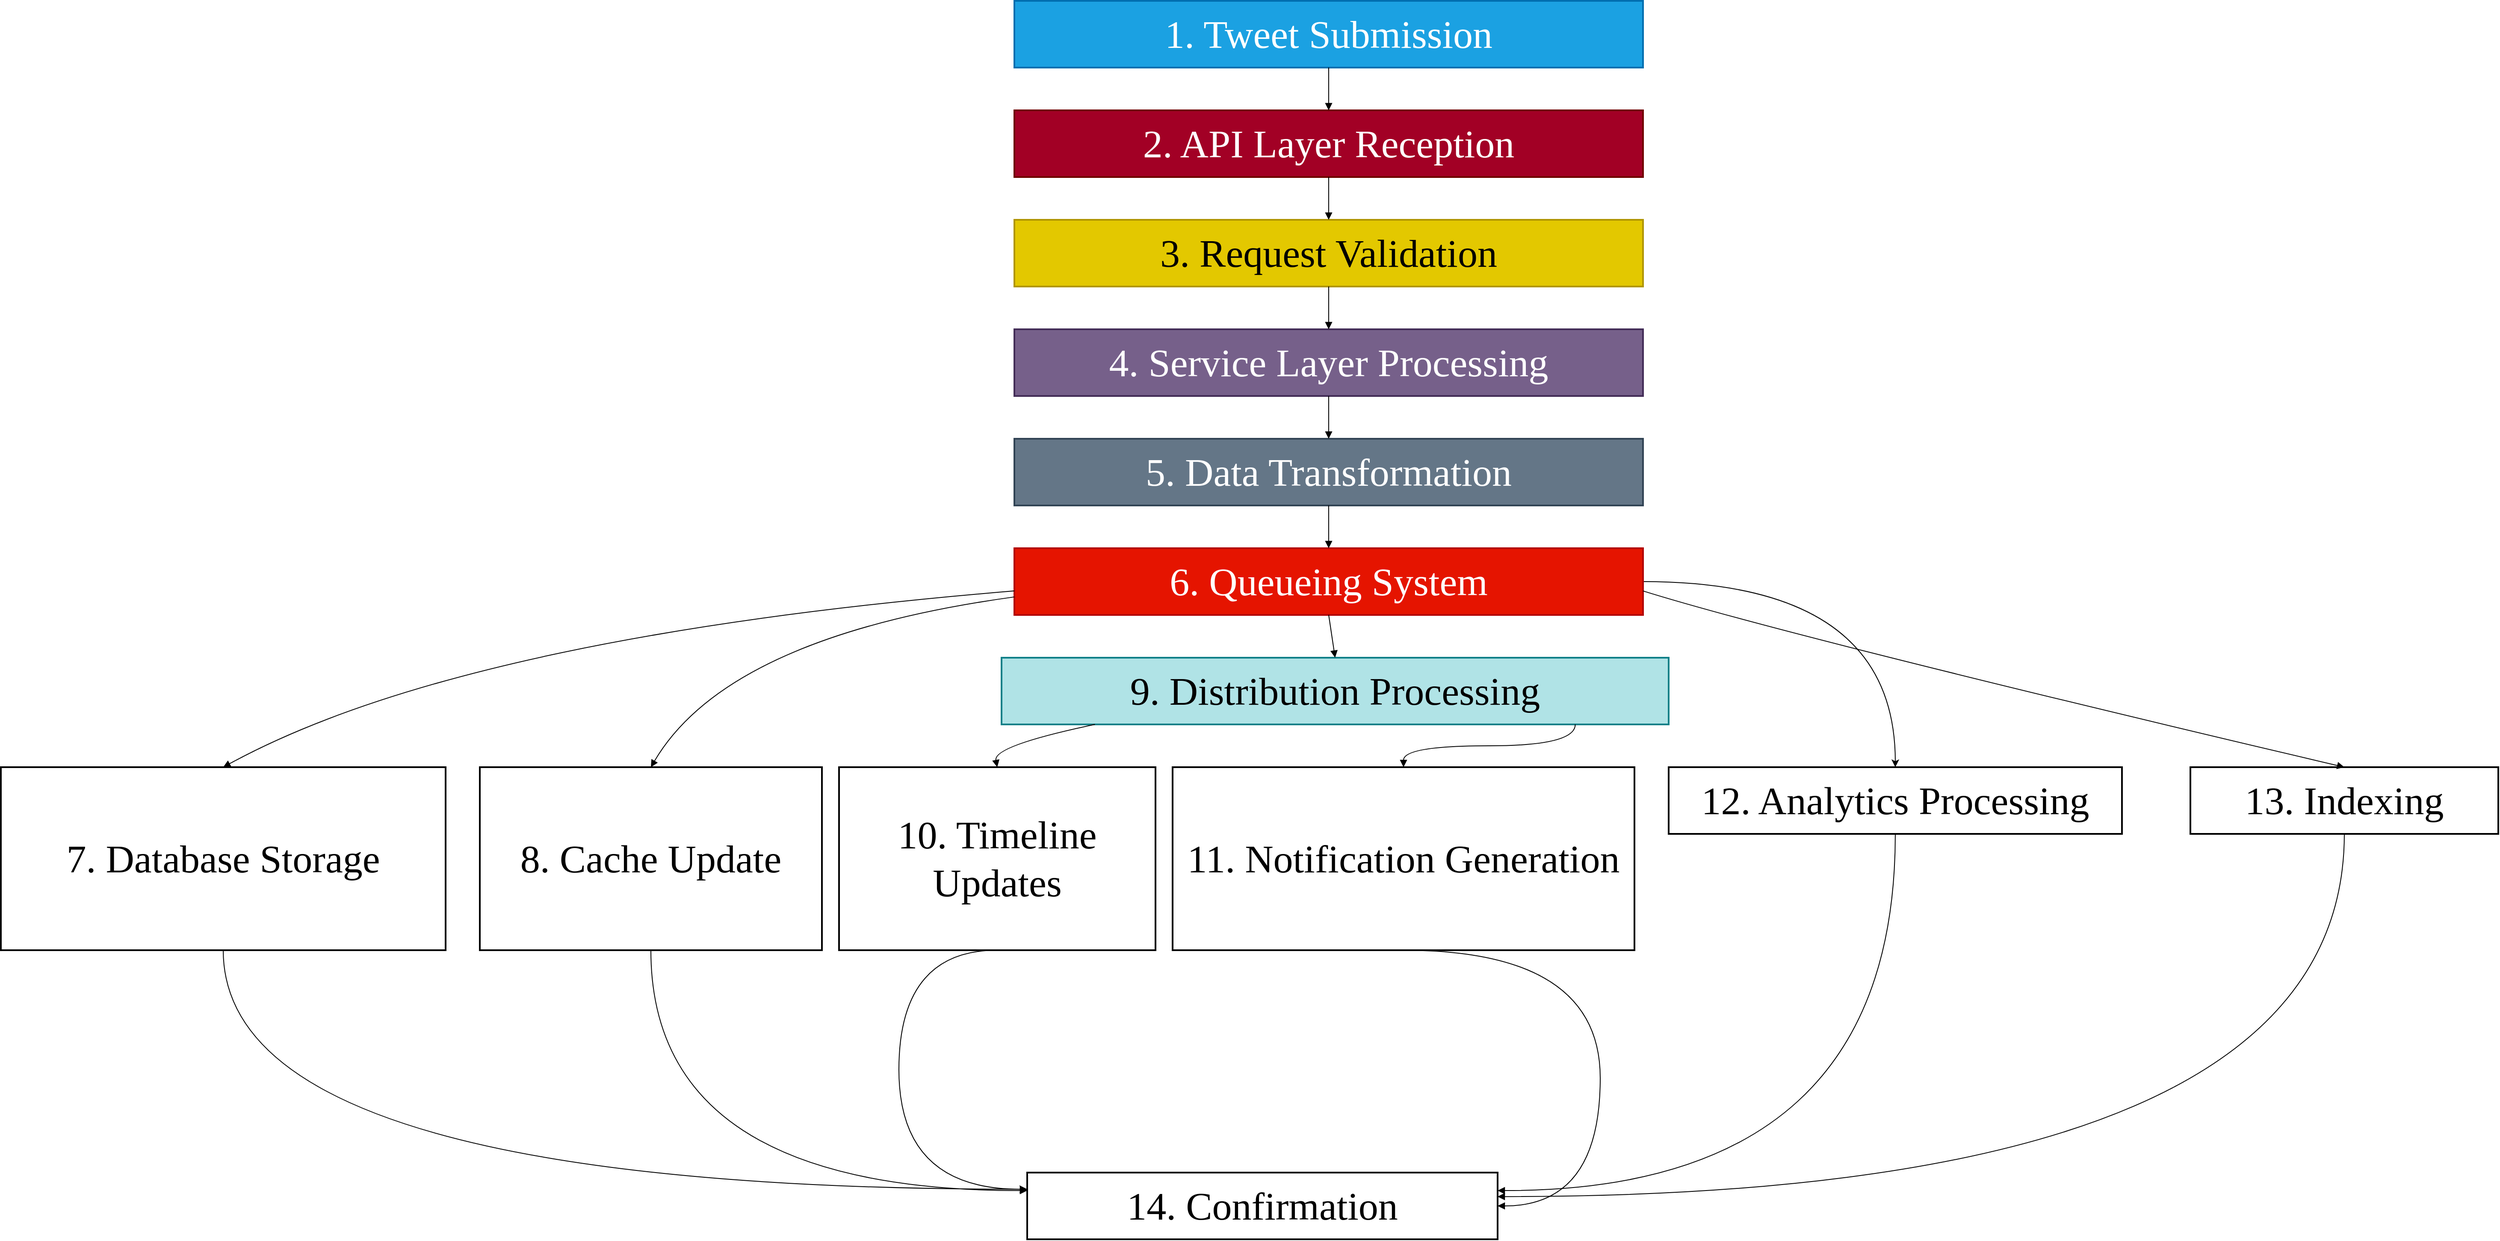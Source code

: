 <mxfile version="26.2.14">
  <diagram name="Page-1" id="IUfqGNqF_nU_3NrTcYip">
    <mxGraphModel dx="1981" dy="1959" grid="1" gridSize="10" guides="1" tooltips="1" connect="1" arrows="1" fold="1" page="1" pageScale="1" pageWidth="3000" pageHeight="3000" background="light-dark(#FFFFFF,#000000)" math="0" shadow="0">
      <root>
        <mxCell id="0" />
        <mxCell id="1" parent="0" />
        <mxCell id="zjnKQ3IpLmYWNhm0Xe3--1" value="1. Tweet Submission" style="whiteSpace=wrap;strokeWidth=2;fontSize=46;fontFamily=Gloria Hallelujah;fontSource=https%3A%2F%2Ffonts.googleapis.com%2Fcss%3Ffamily%3DGloria%2BHallelujah;labelBackgroundColor=none;fillColor=#1ba1e2;fontColor=#ffffff;strokeColor=#006EAF;" vertex="1" parent="1">
          <mxGeometry x="1225" y="80" width="735" height="78" as="geometry" />
        </mxCell>
        <mxCell id="zjnKQ3IpLmYWNhm0Xe3--2" value="2. API Layer Reception" style="whiteSpace=wrap;strokeWidth=2;fontSize=46;fontFamily=Gloria Hallelujah;fontSource=https%3A%2F%2Ffonts.googleapis.com%2Fcss%3Ffamily%3DGloria%2BHallelujah;labelBackgroundColor=none;fillColor=#a20025;fontColor=#ffffff;strokeColor=#6F0000;" vertex="1" parent="1">
          <mxGeometry x="1225" y="208" width="735" height="78" as="geometry" />
        </mxCell>
        <mxCell id="zjnKQ3IpLmYWNhm0Xe3--3" value="3. Request Validation" style="whiteSpace=wrap;strokeWidth=2;fontSize=46;fontFamily=Gloria Hallelujah;fontSource=https%3A%2F%2Ffonts.googleapis.com%2Fcss%3Ffamily%3DGloria%2BHallelujah;labelBackgroundColor=none;strokeColor=#B09500;align=center;verticalAlign=middle;fontColor=#000000;fillColor=#e3c800;" vertex="1" parent="1">
          <mxGeometry x="1225" y="336" width="735" height="78" as="geometry" />
        </mxCell>
        <mxCell id="zjnKQ3IpLmYWNhm0Xe3--4" value="4. Service Layer Processing" style="whiteSpace=wrap;strokeWidth=2;fontSize=46;fontFamily=Gloria Hallelujah;fontSource=https%3A%2F%2Ffonts.googleapis.com%2Fcss%3Ffamily%3DGloria%2BHallelujah;labelBackgroundColor=none;strokeColor=#432D57;align=center;verticalAlign=middle;fontColor=#ffffff;fillColor=#76608a;" vertex="1" parent="1">
          <mxGeometry x="1225" y="464" width="735" height="78" as="geometry" />
        </mxCell>
        <mxCell id="zjnKQ3IpLmYWNhm0Xe3--5" value="5. Data Transformation" style="whiteSpace=wrap;strokeWidth=2;fontSize=46;fontFamily=Gloria Hallelujah;fontSource=https%3A%2F%2Ffonts.googleapis.com%2Fcss%3Ffamily%3DGloria%2BHallelujah;labelBackgroundColor=none;strokeColor=#314354;align=center;verticalAlign=middle;fontColor=#ffffff;fillColor=#647687;" vertex="1" parent="1">
          <mxGeometry x="1225" y="592" width="735" height="78" as="geometry" />
        </mxCell>
        <mxCell id="zjnKQ3IpLmYWNhm0Xe3--33" style="edgeStyle=orthogonalEdgeStyle;rounded=0;orthogonalLoop=1;jettySize=auto;html=1;exitX=1;exitY=0.5;exitDx=0;exitDy=0;entryX=0.5;entryY=0;entryDx=0;entryDy=0;curved=1;fontFamily=Gloria Hallelujah;fontSource=https%3A%2F%2Ffonts.googleapis.com%2Fcss%3Ffamily%3DGloria%2BHallelujah;labelBackgroundColor=light-dark(#FFFFFF,#000000);" edge="1" parent="1" source="zjnKQ3IpLmYWNhm0Xe3--6" target="zjnKQ3IpLmYWNhm0Xe3--12">
          <mxGeometry relative="1" as="geometry" />
        </mxCell>
        <mxCell id="zjnKQ3IpLmYWNhm0Xe3--6" value="6. Queueing System" style="whiteSpace=wrap;strokeWidth=2;fontSize=46;fontFamily=Gloria Hallelujah;fontSource=https%3A%2F%2Ffonts.googleapis.com%2Fcss%3Ffamily%3DGloria%2BHallelujah;labelBackgroundColor=none;strokeColor=#B20000;align=center;verticalAlign=middle;fontColor=#ffffff;fillColor=#e51400;" vertex="1" parent="1">
          <mxGeometry x="1225" y="720" width="735" height="78" as="geometry" />
        </mxCell>
        <mxCell id="zjnKQ3IpLmYWNhm0Xe3--34" style="edgeStyle=orthogonalEdgeStyle;rounded=0;orthogonalLoop=1;jettySize=auto;html=1;exitX=0.5;exitY=1;exitDx=0;exitDy=0;entryX=0;entryY=0.25;entryDx=0;entryDy=0;curved=1;fontFamily=Gloria Hallelujah;fontSource=https%3A%2F%2Ffonts.googleapis.com%2Fcss%3Ffamily%3DGloria%2BHallelujah;labelBackgroundColor=light-dark(#FFFFFF,#000000);" edge="1" parent="1" source="zjnKQ3IpLmYWNhm0Xe3--7" target="zjnKQ3IpLmYWNhm0Xe3--14">
          <mxGeometry relative="1" as="geometry" />
        </mxCell>
        <mxCell id="zjnKQ3IpLmYWNhm0Xe3--7" value="7. Database Storage" style="whiteSpace=wrap;strokeWidth=2;fontSize=46;fontFamily=Gloria Hallelujah;fontSource=https%3A%2F%2Ffonts.googleapis.com%2Fcss%3Ffamily%3DGloria%2BHallelujah;labelBackgroundColor=none;strokeColor=default;align=center;verticalAlign=middle;fontColor=default;fillColor=default;" vertex="1" parent="1">
          <mxGeometry x="40" y="976" width="520" height="214" as="geometry" />
        </mxCell>
        <mxCell id="zjnKQ3IpLmYWNhm0Xe3--8" value="8. Cache Update" style="whiteSpace=wrap;strokeWidth=2;fontSize=46;fontFamily=Gloria Hallelujah;fontSource=https%3A%2F%2Ffonts.googleapis.com%2Fcss%3Ffamily%3DGloria%2BHallelujah;labelBackgroundColor=none;strokeColor=default;align=center;verticalAlign=middle;fontColor=default;fillColor=default;" vertex="1" parent="1">
          <mxGeometry x="600" y="976" width="400" height="214" as="geometry" />
        </mxCell>
        <mxCell id="zjnKQ3IpLmYWNhm0Xe3--9" value="9. Distribution Processing" style="whiteSpace=wrap;strokeWidth=2;fontSize=46;fontFamily=Gloria Hallelujah;fontSource=https%3A%2F%2Ffonts.googleapis.com%2Fcss%3Ffamily%3DGloria%2BHallelujah;labelBackgroundColor=none;strokeColor=#0e8088;align=center;verticalAlign=middle;fillColor=#b0e3e6;" vertex="1" parent="1">
          <mxGeometry x="1210" y="848" width="780" height="78" as="geometry" />
        </mxCell>
        <mxCell id="zjnKQ3IpLmYWNhm0Xe3--10" value="10. Timeline Updates" style="whiteSpace=wrap;strokeWidth=2;fontSize=46;fontFamily=Gloria Hallelujah;fontSource=https%3A%2F%2Ffonts.googleapis.com%2Fcss%3Ffamily%3DGloria%2BHallelujah;labelBackgroundColor=none;strokeColor=default;align=center;verticalAlign=middle;fontColor=default;fillColor=default;" vertex="1" parent="1">
          <mxGeometry x="1020" y="976" width="370" height="214" as="geometry" />
        </mxCell>
        <mxCell id="zjnKQ3IpLmYWNhm0Xe3--11" value="11. Notification Generation" style="whiteSpace=wrap;strokeWidth=2;fontSize=46;fontFamily=Gloria Hallelujah;fontSource=https%3A%2F%2Ffonts.googleapis.com%2Fcss%3Ffamily%3DGloria%2BHallelujah;labelBackgroundColor=none;strokeColor=default;align=center;verticalAlign=middle;fontColor=default;fillColor=default;" vertex="1" parent="1">
          <mxGeometry x="1410" y="976" width="540" height="214" as="geometry" />
        </mxCell>
        <mxCell id="zjnKQ3IpLmYWNhm0Xe3--12" value="12. Analytics Processing" style="whiteSpace=wrap;strokeWidth=2;fontSize=46;fontFamily=Gloria Hallelujah;fontSource=https%3A%2F%2Ffonts.googleapis.com%2Fcss%3Ffamily%3DGloria%2BHallelujah;labelBackgroundColor=none;strokeColor=default;align=center;verticalAlign=middle;fontColor=default;fillColor=default;" vertex="1" parent="1">
          <mxGeometry x="1990" y="976" width="530" height="78" as="geometry" />
        </mxCell>
        <mxCell id="zjnKQ3IpLmYWNhm0Xe3--13" value="13. Indexing" style="whiteSpace=wrap;strokeWidth=2;fontSize=46;fontFamily=Gloria Hallelujah;fontSource=https%3A%2F%2Ffonts.googleapis.com%2Fcss%3Ffamily%3DGloria%2BHallelujah;labelBackgroundColor=none;strokeColor=default;align=center;verticalAlign=middle;fontColor=default;fillColor=default;" vertex="1" parent="1">
          <mxGeometry x="2600" y="976" width="360" height="78" as="geometry" />
        </mxCell>
        <mxCell id="zjnKQ3IpLmYWNhm0Xe3--14" value="14. Confirmation" style="whiteSpace=wrap;strokeWidth=2;fontSize=46;fontFamily=Gloria Hallelujah;fontSource=https%3A%2F%2Ffonts.googleapis.com%2Fcss%3Ffamily%3DGloria%2BHallelujah;labelBackgroundColor=none;strokeColor=default;align=center;verticalAlign=middle;fontColor=default;fillColor=default;" vertex="1" parent="1">
          <mxGeometry x="1240" y="1450" width="550" height="78" as="geometry" />
        </mxCell>
        <mxCell id="zjnKQ3IpLmYWNhm0Xe3--15" value="" style="curved=1;startArrow=none;endArrow=block;exitX=0.5;exitY=1;entryX=0.5;entryY=0;rounded=0;fontSize=46;fontFamily=Gloria Hallelujah;fontSource=https%3A%2F%2Ffonts.googleapis.com%2Fcss%3Ffamily%3DGloria%2BHallelujah;labelBackgroundColor=light-dark(#FFFFFF,#000000);" edge="1" parent="1" source="zjnKQ3IpLmYWNhm0Xe3--1" target="zjnKQ3IpLmYWNhm0Xe3--2">
          <mxGeometry relative="1" as="geometry">
            <Array as="points" />
          </mxGeometry>
        </mxCell>
        <mxCell id="zjnKQ3IpLmYWNhm0Xe3--16" value="" style="curved=1;startArrow=none;endArrow=block;exitX=0.5;exitY=1;entryX=0.5;entryY=0;rounded=0;fontSize=46;fontFamily=Gloria Hallelujah;fontSource=https%3A%2F%2Ffonts.googleapis.com%2Fcss%3Ffamily%3DGloria%2BHallelujah;labelBackgroundColor=light-dark(#FFFFFF,#000000);" edge="1" parent="1" source="zjnKQ3IpLmYWNhm0Xe3--2" target="zjnKQ3IpLmYWNhm0Xe3--3">
          <mxGeometry relative="1" as="geometry">
            <Array as="points" />
          </mxGeometry>
        </mxCell>
        <mxCell id="zjnKQ3IpLmYWNhm0Xe3--17" value="" style="curved=1;startArrow=none;endArrow=block;exitX=0.5;exitY=1;entryX=0.5;entryY=0;rounded=0;fontSize=46;fontFamily=Gloria Hallelujah;fontSource=https%3A%2F%2Ffonts.googleapis.com%2Fcss%3Ffamily%3DGloria%2BHallelujah;labelBackgroundColor=light-dark(#FFFFFF,#000000);" edge="1" parent="1" source="zjnKQ3IpLmYWNhm0Xe3--3" target="zjnKQ3IpLmYWNhm0Xe3--4">
          <mxGeometry relative="1" as="geometry">
            <Array as="points" />
          </mxGeometry>
        </mxCell>
        <mxCell id="zjnKQ3IpLmYWNhm0Xe3--18" value="" style="curved=1;startArrow=none;endArrow=block;exitX=0.5;exitY=1;entryX=0.5;entryY=0;rounded=0;fontSize=46;fontFamily=Gloria Hallelujah;fontSource=https%3A%2F%2Ffonts.googleapis.com%2Fcss%3Ffamily%3DGloria%2BHallelujah;labelBackgroundColor=light-dark(#FFFFFF,#000000);" edge="1" parent="1" source="zjnKQ3IpLmYWNhm0Xe3--4" target="zjnKQ3IpLmYWNhm0Xe3--5">
          <mxGeometry relative="1" as="geometry">
            <Array as="points" />
          </mxGeometry>
        </mxCell>
        <mxCell id="zjnKQ3IpLmYWNhm0Xe3--19" value="" style="curved=1;startArrow=none;endArrow=block;exitX=0.5;exitY=1;entryX=0.5;entryY=0;rounded=0;fontSize=46;fontFamily=Gloria Hallelujah;fontSource=https%3A%2F%2Ffonts.googleapis.com%2Fcss%3Ffamily%3DGloria%2BHallelujah;labelBackgroundColor=light-dark(#FFFFFF,#000000);" edge="1" parent="1" source="zjnKQ3IpLmYWNhm0Xe3--5" target="zjnKQ3IpLmYWNhm0Xe3--6">
          <mxGeometry relative="1" as="geometry">
            <Array as="points" />
          </mxGeometry>
        </mxCell>
        <mxCell id="zjnKQ3IpLmYWNhm0Xe3--20" value="" style="curved=1;startArrow=none;endArrow=block;exitX=0;exitY=0.64;entryX=0.5;entryY=0;rounded=0;fontSize=46;fontFamily=Gloria Hallelujah;fontSource=https%3A%2F%2Ffonts.googleapis.com%2Fcss%3Ffamily%3DGloria%2BHallelujah;labelBackgroundColor=light-dark(#FFFFFF,#000000);" edge="1" parent="1" source="zjnKQ3IpLmYWNhm0Xe3--6" target="zjnKQ3IpLmYWNhm0Xe3--7">
          <mxGeometry relative="1" as="geometry">
            <Array as="points">
              <mxPoint x="580" y="823" />
            </Array>
          </mxGeometry>
        </mxCell>
        <mxCell id="zjnKQ3IpLmYWNhm0Xe3--21" value="" style="curved=1;startArrow=none;endArrow=block;exitX=0;exitY=0.73;entryX=0.5;entryY=0;rounded=0;fontSize=46;fontFamily=Gloria Hallelujah;fontSource=https%3A%2F%2Ffonts.googleapis.com%2Fcss%3Ffamily%3DGloria%2BHallelujah;labelBackgroundColor=light-dark(#FFFFFF,#000000);" edge="1" parent="1" source="zjnKQ3IpLmYWNhm0Xe3--6" target="zjnKQ3IpLmYWNhm0Xe3--8">
          <mxGeometry relative="1" as="geometry">
            <Array as="points">
              <mxPoint x="890" y="823" />
            </Array>
          </mxGeometry>
        </mxCell>
        <mxCell id="zjnKQ3IpLmYWNhm0Xe3--22" value="" style="curved=1;startArrow=none;endArrow=block;exitX=0.5;exitY=1;entryX=0.5;entryY=0;rounded=0;fontSize=46;fontFamily=Gloria Hallelujah;fontSource=https%3A%2F%2Ffonts.googleapis.com%2Fcss%3Ffamily%3DGloria%2BHallelujah;labelBackgroundColor=light-dark(#FFFFFF,#000000);" edge="1" parent="1" source="zjnKQ3IpLmYWNhm0Xe3--6" target="zjnKQ3IpLmYWNhm0Xe3--9">
          <mxGeometry relative="1" as="geometry">
            <Array as="points" />
          </mxGeometry>
        </mxCell>
        <mxCell id="zjnKQ3IpLmYWNhm0Xe3--23" value="" style="curved=1;startArrow=none;endArrow=block;exitX=0.14;exitY=1;entryX=0.5;entryY=0;rounded=0;fontSize=46;fontFamily=Gloria Hallelujah;fontSource=https%3A%2F%2Ffonts.googleapis.com%2Fcss%3Ffamily%3DGloria%2BHallelujah;labelBackgroundColor=light-dark(#FFFFFF,#000000);" edge="1" parent="1" source="zjnKQ3IpLmYWNhm0Xe3--9" target="zjnKQ3IpLmYWNhm0Xe3--10">
          <mxGeometry relative="1" as="geometry">
            <Array as="points">
              <mxPoint x="1200" y="951" />
            </Array>
          </mxGeometry>
        </mxCell>
        <mxCell id="zjnKQ3IpLmYWNhm0Xe3--24" value="" style="curved=1;startArrow=none;endArrow=block;exitX=0.86;exitY=1;entryX=0.5;entryY=0;rounded=0;fontSize=46;edgeStyle=orthogonalEdgeStyle;fontFamily=Gloria Hallelujah;fontSource=https%3A%2F%2Ffonts.googleapis.com%2Fcss%3Ffamily%3DGloria%2BHallelujah;labelBackgroundColor=light-dark(#FFFFFF,#000000);" edge="1" parent="1" source="zjnKQ3IpLmYWNhm0Xe3--9" target="zjnKQ3IpLmYWNhm0Xe3--11">
          <mxGeometry relative="1" as="geometry" />
        </mxCell>
        <mxCell id="zjnKQ3IpLmYWNhm0Xe3--26" value="" style="curved=1;startArrow=none;endArrow=block;exitX=1;exitY=0.64;entryX=0.5;entryY=0;rounded=0;fontSize=46;fontFamily=Gloria Hallelujah;fontSource=https%3A%2F%2Ffonts.googleapis.com%2Fcss%3Ffamily%3DGloria%2BHallelujah;labelBackgroundColor=light-dark(#FFFFFF,#000000);" edge="1" parent="1" source="zjnKQ3IpLmYWNhm0Xe3--6" target="zjnKQ3IpLmYWNhm0Xe3--13">
          <mxGeometry relative="1" as="geometry">
            <Array as="points">
              <mxPoint x="2130" y="823" />
            </Array>
          </mxGeometry>
        </mxCell>
        <mxCell id="zjnKQ3IpLmYWNhm0Xe3--28" value="" style="curved=1;startArrow=none;endArrow=block;exitX=0.5;exitY=1;entryX=0;entryY=0.27;rounded=0;fontSize=46;edgeStyle=orthogonalEdgeStyle;fontFamily=Gloria Hallelujah;fontSource=https%3A%2F%2Ffonts.googleapis.com%2Fcss%3Ffamily%3DGloria%2BHallelujah;labelBackgroundColor=light-dark(#FFFFFF,#000000);" edge="1" parent="1" source="zjnKQ3IpLmYWNhm0Xe3--8" target="zjnKQ3IpLmYWNhm0Xe3--14">
          <mxGeometry relative="1" as="geometry" />
        </mxCell>
        <mxCell id="zjnKQ3IpLmYWNhm0Xe3--29" value="" style="curved=1;startArrow=none;endArrow=block;exitX=0.5;exitY=1;entryX=0;entryY=0.25;rounded=0;fontSize=46;edgeStyle=orthogonalEdgeStyle;entryDx=0;entryDy=0;fontFamily=Gloria Hallelujah;fontSource=https%3A%2F%2Ffonts.googleapis.com%2Fcss%3Ffamily%3DGloria%2BHallelujah;labelBackgroundColor=light-dark(#FFFFFF,#000000);" edge="1" parent="1" source="zjnKQ3IpLmYWNhm0Xe3--10" target="zjnKQ3IpLmYWNhm0Xe3--14">
          <mxGeometry relative="1" as="geometry">
            <Array as="points">
              <mxPoint x="1090" y="1190" />
              <mxPoint x="1090" y="1469" />
            </Array>
          </mxGeometry>
        </mxCell>
        <mxCell id="zjnKQ3IpLmYWNhm0Xe3--30" value="" style="curved=1;startArrow=none;endArrow=block;exitX=0.5;exitY=1;rounded=0;fontSize=46;edgeStyle=orthogonalEdgeStyle;fontFamily=Gloria Hallelujah;fontSource=https%3A%2F%2Ffonts.googleapis.com%2Fcss%3Ffamily%3DGloria%2BHallelujah;labelBackgroundColor=light-dark(#FFFFFF,#000000);" edge="1" parent="1" source="zjnKQ3IpLmYWNhm0Xe3--11">
          <mxGeometry relative="1" as="geometry">
            <Array as="points">
              <mxPoint x="1910" y="1190" />
              <mxPoint x="1910" y="1489" />
            </Array>
            <mxPoint x="1790" y="1489" as="targetPoint" />
          </mxGeometry>
        </mxCell>
        <mxCell id="zjnKQ3IpLmYWNhm0Xe3--31" value="" style="curved=1;startArrow=none;endArrow=block;exitX=0.5;exitY=1;entryX=1;entryY=0.27;rounded=0;fontSize=46;edgeStyle=orthogonalEdgeStyle;fontFamily=Gloria Hallelujah;fontSource=https%3A%2F%2Ffonts.googleapis.com%2Fcss%3Ffamily%3DGloria%2BHallelujah;labelBackgroundColor=light-dark(#FFFFFF,#000000);" edge="1" parent="1" source="zjnKQ3IpLmYWNhm0Xe3--12" target="zjnKQ3IpLmYWNhm0Xe3--14">
          <mxGeometry relative="1" as="geometry" />
        </mxCell>
        <mxCell id="zjnKQ3IpLmYWNhm0Xe3--32" value="" style="curved=1;startArrow=none;endArrow=block;exitX=0.5;exitY=1;entryX=1;entryY=0.36;rounded=0;fontSize=46;edgeStyle=orthogonalEdgeStyle;fontFamily=Gloria Hallelujah;fontSource=https%3A%2F%2Ffonts.googleapis.com%2Fcss%3Ffamily%3DGloria%2BHallelujah;labelBackgroundColor=light-dark(#FFFFFF,#000000);" edge="1" parent="1" source="zjnKQ3IpLmYWNhm0Xe3--13" target="zjnKQ3IpLmYWNhm0Xe3--14">
          <mxGeometry relative="1" as="geometry" />
        </mxCell>
      </root>
    </mxGraphModel>
  </diagram>
</mxfile>
